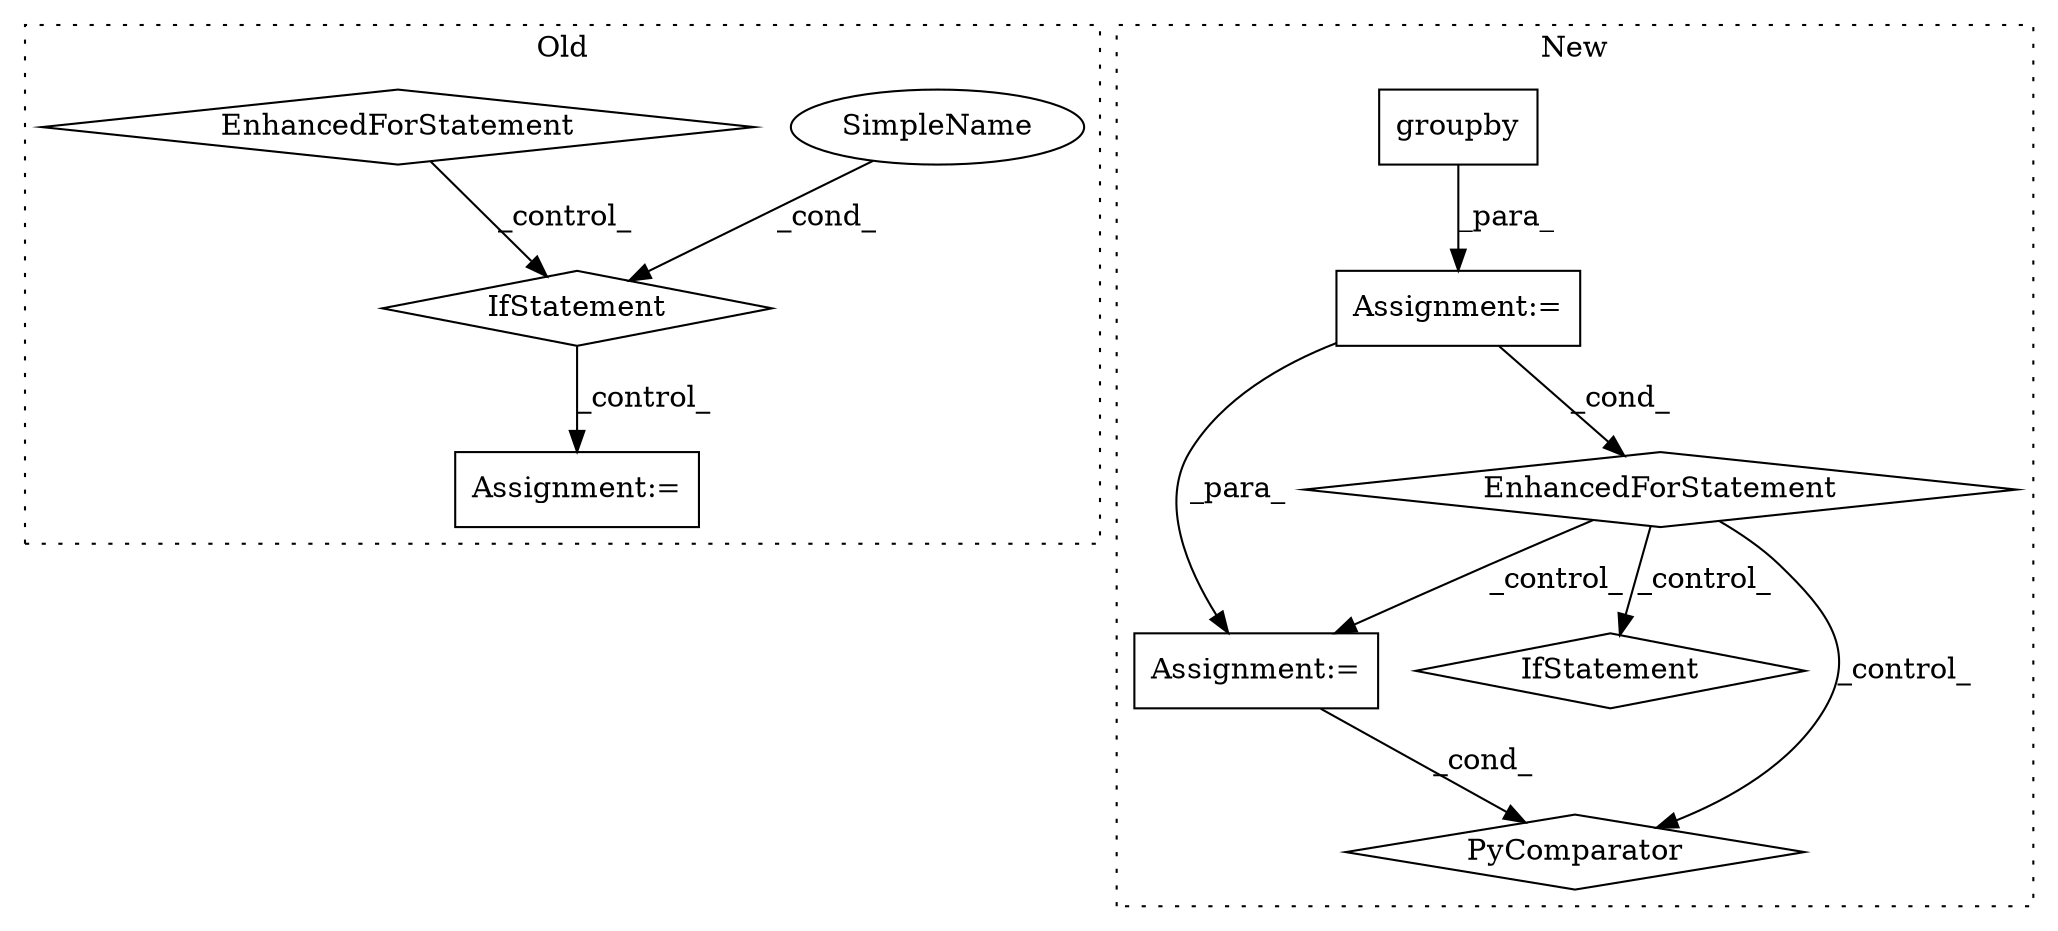 digraph G {
subgraph cluster0 {
1 [label="IfStatement" a="25" s="673,710" l="10,2" shape="diamond"];
4 [label="Assignment:=" a="7" s="747" l="1" shape="box"];
5 [label="SimpleName" a="42" s="" l="" shape="ellipse"];
10 [label="EnhancedForStatement" a="70" s="582,663" l="53,2" shape="diamond"];
label = "Old";
style="dotted";
}
subgraph cluster1 {
2 [label="groupby" a="32" s="570,593" l="8,1" shape="box"];
3 [label="Assignment:=" a="7" s="621,695" l="63,2" shape="box"];
6 [label="PyComparator" a="113" s="844" l="26" shape="diamond"];
7 [label="Assignment:=" a="7" s="844" l="26" shape="box"];
8 [label="IfStatement" a="25" s="844" l="26" shape="diamond"];
9 [label="EnhancedForStatement" a="70" s="621,695" l="63,2" shape="diamond"];
label = "New";
style="dotted";
}
1 -> 4 [label="_control_"];
2 -> 3 [label="_para_"];
3 -> 7 [label="_para_"];
3 -> 9 [label="_cond_"];
5 -> 1 [label="_cond_"];
7 -> 6 [label="_cond_"];
9 -> 7 [label="_control_"];
9 -> 6 [label="_control_"];
9 -> 8 [label="_control_"];
10 -> 1 [label="_control_"];
}